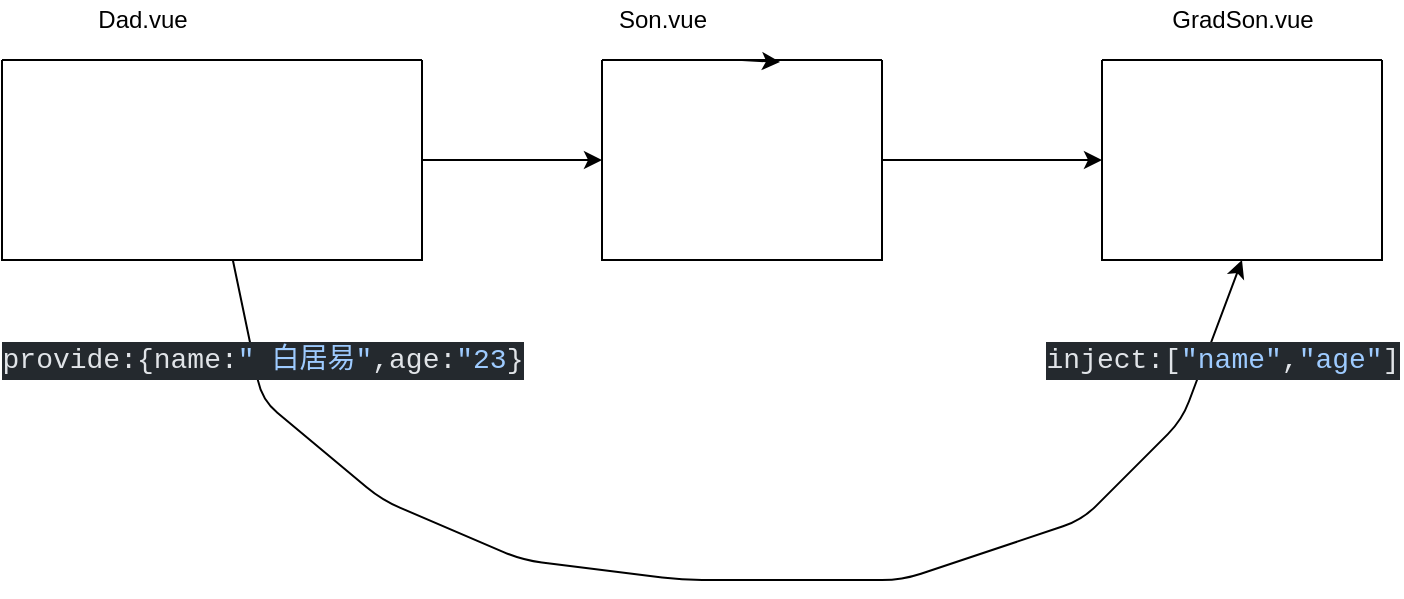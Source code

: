 <mxfile>
    <diagram id="KRD2O5vE5Nt6TvtWallu" name="第 1 页">
        <mxGraphModel dx="1006" dy="513" grid="1" gridSize="10" guides="1" tooltips="1" connect="1" arrows="1" fold="1" page="1" pageScale="1" pageWidth="827" pageHeight="1169" math="0" shadow="0">
            <root>
                <mxCell id="0"/>
                <mxCell id="1" parent="0"/>
                <mxCell id="5" style="edgeStyle=none;html=1;entryX=0;entryY=0.5;entryDx=0;entryDy=0;" edge="1" parent="1" source="2" target="3">
                    <mxGeometry relative="1" as="geometry"/>
                </mxCell>
                <mxCell id="10" style="edgeStyle=none;html=1;entryX=0.5;entryY=1;entryDx=0;entryDy=0;" edge="1" parent="1" source="2" target="4">
                    <mxGeometry relative="1" as="geometry">
                        <Array as="points">
                            <mxPoint x="200" y="340"/>
                            <mxPoint x="260" y="390"/>
                            <mxPoint x="330" y="420"/>
                            <mxPoint x="410" y="430"/>
                            <mxPoint x="520" y="430"/>
                            <mxPoint x="610" y="400"/>
                            <mxPoint x="660" y="350"/>
                        </Array>
                    </mxGeometry>
                </mxCell>
                <mxCell id="2" value="" style="swimlane;startSize=0;" vertex="1" parent="1">
                    <mxGeometry x="70" y="170" width="210" height="100" as="geometry"/>
                </mxCell>
                <mxCell id="6" style="edgeStyle=none;html=1;entryX=0;entryY=0.5;entryDx=0;entryDy=0;" edge="1" parent="1" source="3" target="4">
                    <mxGeometry relative="1" as="geometry"/>
                </mxCell>
                <mxCell id="3" value="" style="swimlane;startSize=0;" vertex="1" parent="1">
                    <mxGeometry x="370" y="170" width="140" height="100" as="geometry"/>
                </mxCell>
                <mxCell id="4" value="" style="swimlane;startSize=0;" vertex="1" parent="1">
                    <mxGeometry x="620" y="170" width="140" height="100" as="geometry"/>
                </mxCell>
                <mxCell id="7" value="Dad.vue" style="text;html=1;align=center;verticalAlign=middle;resizable=0;points=[];autosize=1;strokeColor=none;fillColor=none;" vertex="1" parent="1">
                    <mxGeometry x="110" y="140" width="60" height="20" as="geometry"/>
                </mxCell>
                <mxCell id="8" value="Son.vue" style="text;html=1;align=center;verticalAlign=middle;resizable=0;points=[];autosize=1;strokeColor=none;fillColor=none;" vertex="1" parent="1">
                    <mxGeometry x="370" y="140" width="60" height="20" as="geometry"/>
                </mxCell>
                <mxCell id="9" value="GradSon.vue" style="text;html=1;align=center;verticalAlign=middle;resizable=0;points=[];autosize=1;strokeColor=none;fillColor=none;" vertex="1" parent="1">
                    <mxGeometry x="645" y="140" width="90" height="20" as="geometry"/>
                </mxCell>
                <mxCell id="11" value="&lt;div style=&quot;color: rgb(225 , 228 , 232) ; background-color: rgb(36 , 41 , 46) ; font-family: &amp;#34;consolas&amp;#34; , &amp;#34;courier new&amp;#34; , monospace ; font-size: 14px ; line-height: 19px&quot;&gt;&lt;div&gt;provide:{name:&lt;span style=&quot;color: rgb(158 , 203 , 255)&quot;&gt;&quot; 白居易&quot;&lt;/span&gt;,age:&lt;span style=&quot;color: rgb(158 , 203 , 255)&quot;&gt;&quot;23&lt;/span&gt;}&lt;/div&gt;&lt;/div&gt;" style="text;html=1;align=center;verticalAlign=middle;resizable=0;points=[];autosize=1;strokeColor=none;fillColor=none;" vertex="1" parent="1">
                    <mxGeometry x="70" y="310" width="260" height="20" as="geometry"/>
                </mxCell>
                <mxCell id="12" value="&lt;div style=&quot;color: rgb(225 , 228 , 232) ; background-color: rgb(36 , 41 , 46) ; font-family: &amp;#34;consolas&amp;#34; , &amp;#34;courier new&amp;#34; , monospace ; font-size: 14px ; line-height: 19px&quot;&gt;inject:[&lt;span style=&quot;color: #9ecbff&quot;&gt;&quot;name&quot;&lt;/span&gt;,&lt;span style=&quot;color: #9ecbff&quot;&gt;&quot;age&quot;&lt;/span&gt;]&lt;/div&gt;" style="text;html=1;align=center;verticalAlign=middle;resizable=0;points=[];autosize=1;strokeColor=none;fillColor=none;" vertex="1" parent="1">
                    <mxGeometry x="590" y="310" width="180" height="20" as="geometry"/>
                </mxCell>
                <mxCell id="13" style="edgeStyle=none;html=1;exitX=0.5;exitY=0;exitDx=0;exitDy=0;entryX=0.636;entryY=0.01;entryDx=0;entryDy=0;entryPerimeter=0;" edge="1" parent="1" source="3" target="3">
                    <mxGeometry relative="1" as="geometry"/>
                </mxCell>
            </root>
        </mxGraphModel>
    </diagram>
</mxfile>